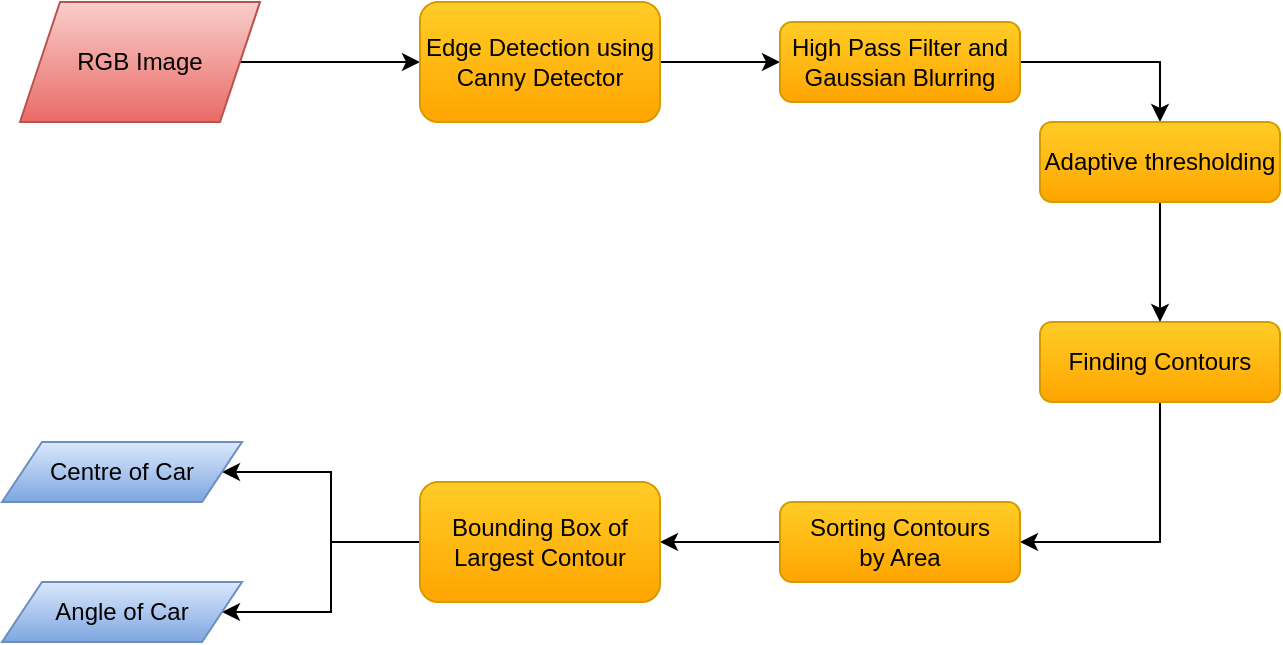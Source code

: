 <mxfile version="17.2.1" type="device"><diagram id="C5RBs43oDa-KdzZeNtuy" name="Page-1"><mxGraphModel dx="946" dy="589" grid="1" gridSize="10" guides="1" tooltips="1" connect="1" arrows="1" fold="1" page="1" pageScale="1" pageWidth="827" pageHeight="1169" math="0" shadow="0"><root><mxCell id="WIyWlLk6GJQsqaUBKTNV-0"/><mxCell id="WIyWlLk6GJQsqaUBKTNV-1" parent="WIyWlLk6GJQsqaUBKTNV-0"/><mxCell id="Q5NLeOl4tfHm0PcZLUtI-16" style="edgeStyle=orthogonalEdgeStyle;rounded=0;orthogonalLoop=1;jettySize=auto;html=1;exitX=1;exitY=0.5;exitDx=0;exitDy=0;" edge="1" parent="WIyWlLk6GJQsqaUBKTNV-1" source="Q5NLeOl4tfHm0PcZLUtI-25" target="Q5NLeOl4tfHm0PcZLUtI-0"><mxGeometry relative="1" as="geometry"><mxPoint x="219" y="150" as="sourcePoint"/></mxGeometry></mxCell><mxCell id="Q5NLeOl4tfHm0PcZLUtI-24" style="edgeStyle=orthogonalEdgeStyle;rounded=0;orthogonalLoop=1;jettySize=auto;html=1;exitX=0.5;exitY=1;exitDx=0;exitDy=0;entryX=1;entryY=0.5;entryDx=0;entryDy=0;" edge="1" parent="WIyWlLk6GJQsqaUBKTNV-1" source="WIyWlLk6GJQsqaUBKTNV-7" target="Q5NLeOl4tfHm0PcZLUtI-8"><mxGeometry relative="1" as="geometry"/></mxCell><mxCell id="WIyWlLk6GJQsqaUBKTNV-7" value="Finding Contours" style="rounded=1;whiteSpace=wrap;html=1;fontSize=12;glass=0;strokeWidth=1;shadow=0;fillColor=#ffcd28;gradientColor=#ffa500;strokeColor=#d79b00;" parent="WIyWlLk6GJQsqaUBKTNV-1" vertex="1"><mxGeometry x="609" y="280" width="120" height="40" as="geometry"/></mxCell><mxCell id="Q5NLeOl4tfHm0PcZLUtI-17" style="edgeStyle=orthogonalEdgeStyle;rounded=0;orthogonalLoop=1;jettySize=auto;html=1;exitX=1;exitY=0.5;exitDx=0;exitDy=0;entryX=0;entryY=0.5;entryDx=0;entryDy=0;" edge="1" parent="WIyWlLk6GJQsqaUBKTNV-1" source="Q5NLeOl4tfHm0PcZLUtI-0" target="Q5NLeOl4tfHm0PcZLUtI-2"><mxGeometry relative="1" as="geometry"/></mxCell><mxCell id="Q5NLeOl4tfHm0PcZLUtI-0" value="Edge Detection using Canny Detector" style="rounded=1;whiteSpace=wrap;html=1;fillColor=#ffcd28;gradientColor=#ffa500;strokeColor=#d79b00;" vertex="1" parent="WIyWlLk6GJQsqaUBKTNV-1"><mxGeometry x="299" y="120" width="120" height="60" as="geometry"/></mxCell><mxCell id="Q5NLeOl4tfHm0PcZLUtI-18" style="edgeStyle=orthogonalEdgeStyle;rounded=0;orthogonalLoop=1;jettySize=auto;html=1;exitX=1;exitY=0.5;exitDx=0;exitDy=0;" edge="1" parent="WIyWlLk6GJQsqaUBKTNV-1" source="Q5NLeOl4tfHm0PcZLUtI-2" target="Q5NLeOl4tfHm0PcZLUtI-5"><mxGeometry relative="1" as="geometry"/></mxCell><mxCell id="Q5NLeOl4tfHm0PcZLUtI-2" value="High Pass Filter and Gaussian Blurring" style="rounded=1;whiteSpace=wrap;html=1;fillColor=#ffcd28;gradientColor=#ffa500;strokeColor=#d79b00;" vertex="1" parent="WIyWlLk6GJQsqaUBKTNV-1"><mxGeometry x="479" y="130" width="120" height="40" as="geometry"/></mxCell><mxCell id="Q5NLeOl4tfHm0PcZLUtI-19" style="edgeStyle=orthogonalEdgeStyle;rounded=0;orthogonalLoop=1;jettySize=auto;html=1;exitX=0.5;exitY=1;exitDx=0;exitDy=0;entryX=0.5;entryY=0;entryDx=0;entryDy=0;" edge="1" parent="WIyWlLk6GJQsqaUBKTNV-1" source="Q5NLeOl4tfHm0PcZLUtI-5" target="WIyWlLk6GJQsqaUBKTNV-7"><mxGeometry relative="1" as="geometry"/></mxCell><mxCell id="Q5NLeOl4tfHm0PcZLUtI-5" value="Adaptive thresholding" style="rounded=1;whiteSpace=wrap;html=1;fillColor=#ffcd28;gradientColor=#ffa500;strokeColor=#d79b00;" vertex="1" parent="WIyWlLk6GJQsqaUBKTNV-1"><mxGeometry x="609" y="180" width="120" height="40" as="geometry"/></mxCell><mxCell id="Q5NLeOl4tfHm0PcZLUtI-23" style="edgeStyle=orthogonalEdgeStyle;rounded=0;orthogonalLoop=1;jettySize=auto;html=1;exitX=0;exitY=0.5;exitDx=0;exitDy=0;" edge="1" parent="WIyWlLk6GJQsqaUBKTNV-1" source="Q5NLeOl4tfHm0PcZLUtI-8" target="Q5NLeOl4tfHm0PcZLUtI-10"><mxGeometry relative="1" as="geometry"/></mxCell><mxCell id="Q5NLeOl4tfHm0PcZLUtI-8" value="Sorting Contours &lt;br&gt;by Area" style="rounded=1;whiteSpace=wrap;html=1;fillColor=#ffcd28;gradientColor=#ffa500;strokeColor=#d79b00;" vertex="1" parent="WIyWlLk6GJQsqaUBKTNV-1"><mxGeometry x="479" y="370" width="120" height="40" as="geometry"/></mxCell><mxCell id="Q5NLeOl4tfHm0PcZLUtI-20" style="edgeStyle=orthogonalEdgeStyle;rounded=0;orthogonalLoop=1;jettySize=auto;html=1;exitX=0;exitY=0.5;exitDx=0;exitDy=0;entryX=1;entryY=0.5;entryDx=0;entryDy=0;" edge="1" parent="WIyWlLk6GJQsqaUBKTNV-1" source="Q5NLeOl4tfHm0PcZLUtI-10" target="Q5NLeOl4tfHm0PcZLUtI-26"><mxGeometry relative="1" as="geometry"/></mxCell><mxCell id="Q5NLeOl4tfHm0PcZLUtI-21" style="edgeStyle=orthogonalEdgeStyle;rounded=0;orthogonalLoop=1;jettySize=auto;html=1;exitX=0;exitY=0.5;exitDx=0;exitDy=0;entryX=1;entryY=0.5;entryDx=0;entryDy=0;" edge="1" parent="WIyWlLk6GJQsqaUBKTNV-1" source="Q5NLeOl4tfHm0PcZLUtI-10" target="Q5NLeOl4tfHm0PcZLUtI-27"><mxGeometry relative="1" as="geometry"/></mxCell><mxCell id="Q5NLeOl4tfHm0PcZLUtI-10" value="Bounding Box of Largest Contour" style="rounded=1;whiteSpace=wrap;html=1;fillColor=#ffcd28;gradientColor=#ffa500;strokeColor=#d79b00;" vertex="1" parent="WIyWlLk6GJQsqaUBKTNV-1"><mxGeometry x="299" y="360" width="120" height="60" as="geometry"/></mxCell><mxCell id="Q5NLeOl4tfHm0PcZLUtI-25" value="&lt;span&gt;RGB Image&lt;/span&gt;" style="shape=parallelogram;perimeter=parallelogramPerimeter;whiteSpace=wrap;html=1;fixedSize=1;gradientColor=#ea6b66;fillColor=#f8cecc;strokeColor=#b85450;" vertex="1" parent="WIyWlLk6GJQsqaUBKTNV-1"><mxGeometry x="99" y="120" width="120" height="60" as="geometry"/></mxCell><mxCell id="Q5NLeOl4tfHm0PcZLUtI-26" value="&lt;span&gt;Centre of Car&lt;/span&gt;" style="shape=parallelogram;perimeter=parallelogramPerimeter;whiteSpace=wrap;html=1;fixedSize=1;gradientColor=#7ea6e0;fillColor=#dae8fc;strokeColor=#6c8ebf;" vertex="1" parent="WIyWlLk6GJQsqaUBKTNV-1"><mxGeometry x="90" y="340" width="120" height="30" as="geometry"/></mxCell><mxCell id="Q5NLeOl4tfHm0PcZLUtI-27" value="&lt;span&gt;Angle of Car&lt;/span&gt;" style="shape=parallelogram;perimeter=parallelogramPerimeter;whiteSpace=wrap;html=1;fixedSize=1;gradientColor=#7ea6e0;fillColor=#dae8fc;strokeColor=#6c8ebf;" vertex="1" parent="WIyWlLk6GJQsqaUBKTNV-1"><mxGeometry x="90" y="410" width="120" height="30" as="geometry"/></mxCell></root></mxGraphModel></diagram></mxfile>